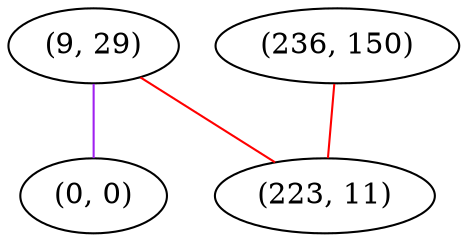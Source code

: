 graph "" {
"(9, 29)";
"(0, 0)";
"(236, 150)";
"(223, 11)";
"(9, 29)" -- "(223, 11)"  [color=red, key=0, weight=1];
"(9, 29)" -- "(0, 0)"  [color=purple, key=0, weight=4];
"(236, 150)" -- "(223, 11)"  [color=red, key=0, weight=1];
}
